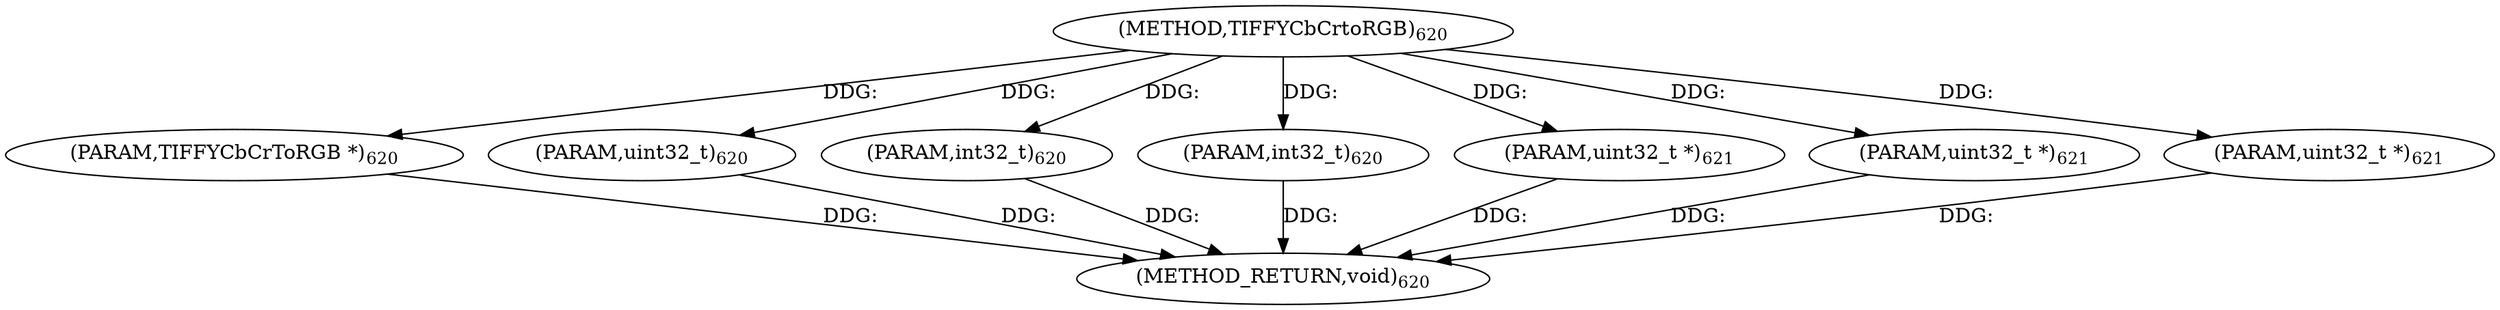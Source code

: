 digraph "TIFFYCbCrtoRGB" {  
"9373" [label = <(METHOD,TIFFYCbCrtoRGB)<SUB>620</SUB>> ]
"9381" [label = <(METHOD_RETURN,void)<SUB>620</SUB>> ]
"9374" [label = <(PARAM,TIFFYCbCrToRGB *)<SUB>620</SUB>> ]
"9375" [label = <(PARAM,uint32_t)<SUB>620</SUB>> ]
"9376" [label = <(PARAM,int32_t)<SUB>620</SUB>> ]
"9377" [label = <(PARAM,int32_t)<SUB>620</SUB>> ]
"9378" [label = <(PARAM,uint32_t *)<SUB>621</SUB>> ]
"9379" [label = <(PARAM,uint32_t *)<SUB>621</SUB>> ]
"9380" [label = <(PARAM,uint32_t *)<SUB>621</SUB>> ]
  "9374" -> "9381"  [ label = "DDG: "] 
  "9375" -> "9381"  [ label = "DDG: "] 
  "9376" -> "9381"  [ label = "DDG: "] 
  "9377" -> "9381"  [ label = "DDG: "] 
  "9378" -> "9381"  [ label = "DDG: "] 
  "9379" -> "9381"  [ label = "DDG: "] 
  "9380" -> "9381"  [ label = "DDG: "] 
  "9373" -> "9374"  [ label = "DDG: "] 
  "9373" -> "9375"  [ label = "DDG: "] 
  "9373" -> "9376"  [ label = "DDG: "] 
  "9373" -> "9377"  [ label = "DDG: "] 
  "9373" -> "9378"  [ label = "DDG: "] 
  "9373" -> "9379"  [ label = "DDG: "] 
  "9373" -> "9380"  [ label = "DDG: "] 
}
